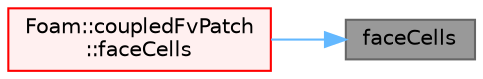 digraph "faceCells"
{
 // LATEX_PDF_SIZE
  bgcolor="transparent";
  edge [fontname=Helvetica,fontsize=10,labelfontname=Helvetica,labelfontsize=10];
  node [fontname=Helvetica,fontsize=10,shape=box,height=0.2,width=0.4];
  rankdir="RL";
  Node1 [id="Node000001",label="faceCells",height=0.2,width=0.4,color="gray40", fillcolor="grey60", style="filled", fontcolor="black",tooltip=" "];
  Node1 -> Node2 [id="edge1_Node000001_Node000002",dir="back",color="steelblue1",style="solid",tooltip=" "];
  Node2 [id="Node000002",label="Foam::coupledFvPatch\l::faceCells",height=0.2,width=0.4,color="red", fillcolor="#FFF0F0", style="filled",URL="$classFoam_1_1coupledFvPatch.html#a6530c4e5a70980c93bf51a759c0eff47",tooltip=" "];
}
